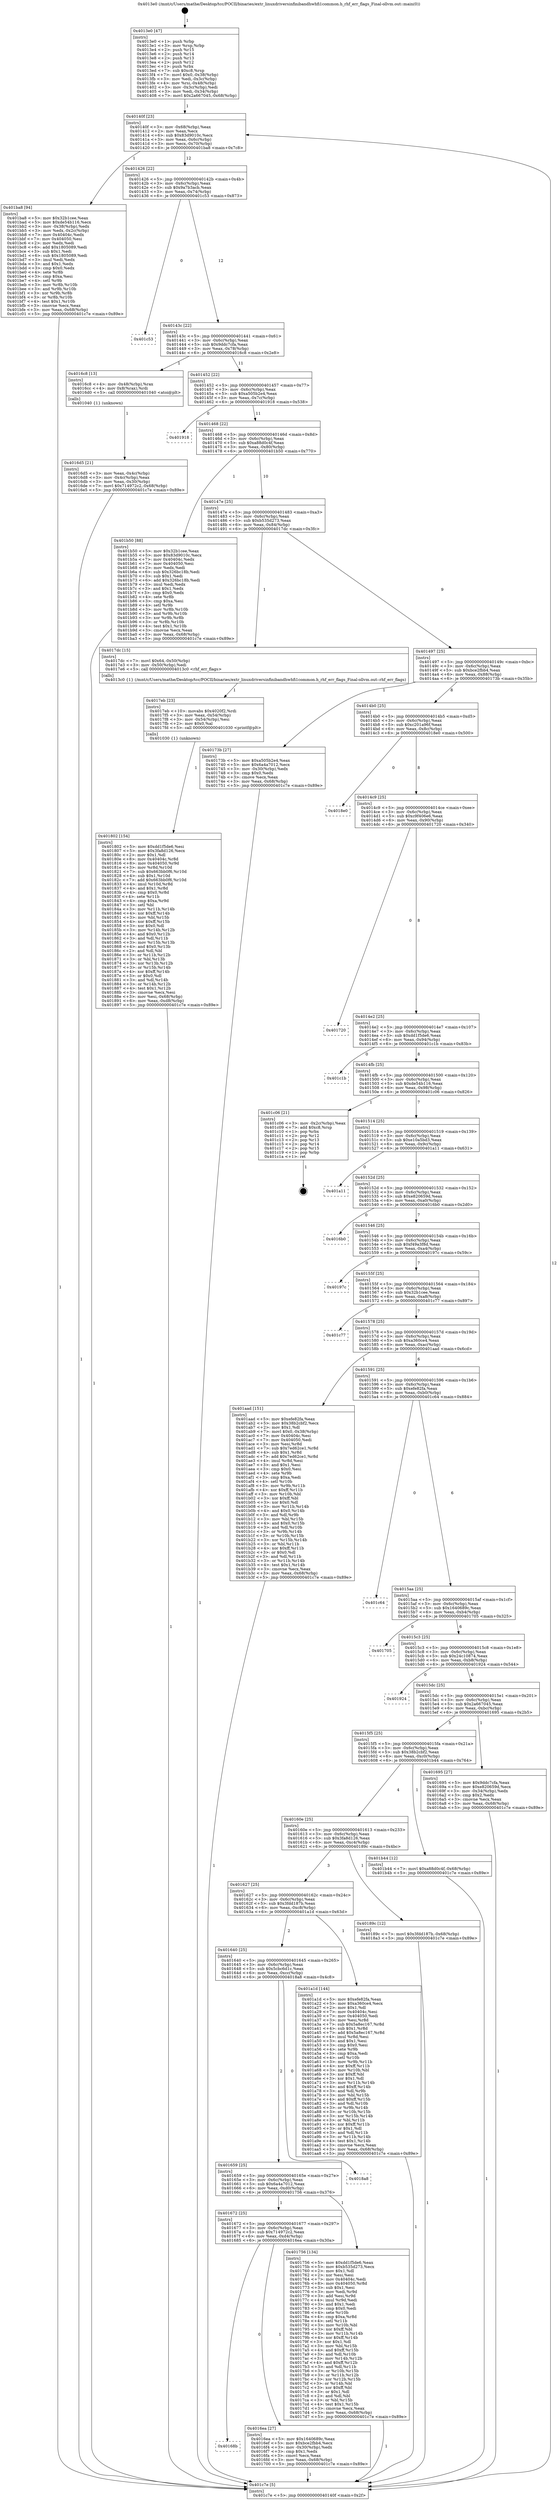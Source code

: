 digraph "0x4013e0" {
  label = "0x4013e0 (/mnt/c/Users/mathe/Desktop/tcc/POCII/binaries/extr_linuxdriversinfinibandhwhfi1common.h_rhf_err_flags_Final-ollvm.out::main(0))"
  labelloc = "t"
  node[shape=record]

  Entry [label="",width=0.3,height=0.3,shape=circle,fillcolor=black,style=filled]
  "0x40140f" [label="{
     0x40140f [23]\l
     | [instrs]\l
     &nbsp;&nbsp;0x40140f \<+3\>: mov -0x68(%rbp),%eax\l
     &nbsp;&nbsp;0x401412 \<+2\>: mov %eax,%ecx\l
     &nbsp;&nbsp;0x401414 \<+6\>: sub $0x83d9010c,%ecx\l
     &nbsp;&nbsp;0x40141a \<+3\>: mov %eax,-0x6c(%rbp)\l
     &nbsp;&nbsp;0x40141d \<+3\>: mov %ecx,-0x70(%rbp)\l
     &nbsp;&nbsp;0x401420 \<+6\>: je 0000000000401ba8 \<main+0x7c8\>\l
  }"]
  "0x401ba8" [label="{
     0x401ba8 [94]\l
     | [instrs]\l
     &nbsp;&nbsp;0x401ba8 \<+5\>: mov $0x32b1cee,%eax\l
     &nbsp;&nbsp;0x401bad \<+5\>: mov $0xde54b116,%ecx\l
     &nbsp;&nbsp;0x401bb2 \<+3\>: mov -0x38(%rbp),%edx\l
     &nbsp;&nbsp;0x401bb5 \<+3\>: mov %edx,-0x2c(%rbp)\l
     &nbsp;&nbsp;0x401bb8 \<+7\>: mov 0x40404c,%edx\l
     &nbsp;&nbsp;0x401bbf \<+7\>: mov 0x404050,%esi\l
     &nbsp;&nbsp;0x401bc6 \<+2\>: mov %edx,%edi\l
     &nbsp;&nbsp;0x401bc8 \<+6\>: add $0x1805089,%edi\l
     &nbsp;&nbsp;0x401bce \<+3\>: sub $0x1,%edi\l
     &nbsp;&nbsp;0x401bd1 \<+6\>: sub $0x1805089,%edi\l
     &nbsp;&nbsp;0x401bd7 \<+3\>: imul %edi,%edx\l
     &nbsp;&nbsp;0x401bda \<+3\>: and $0x1,%edx\l
     &nbsp;&nbsp;0x401bdd \<+3\>: cmp $0x0,%edx\l
     &nbsp;&nbsp;0x401be0 \<+4\>: sete %r8b\l
     &nbsp;&nbsp;0x401be4 \<+3\>: cmp $0xa,%esi\l
     &nbsp;&nbsp;0x401be7 \<+4\>: setl %r9b\l
     &nbsp;&nbsp;0x401beb \<+3\>: mov %r8b,%r10b\l
     &nbsp;&nbsp;0x401bee \<+3\>: and %r9b,%r10b\l
     &nbsp;&nbsp;0x401bf1 \<+3\>: xor %r9b,%r8b\l
     &nbsp;&nbsp;0x401bf4 \<+3\>: or %r8b,%r10b\l
     &nbsp;&nbsp;0x401bf7 \<+4\>: test $0x1,%r10b\l
     &nbsp;&nbsp;0x401bfb \<+3\>: cmovne %ecx,%eax\l
     &nbsp;&nbsp;0x401bfe \<+3\>: mov %eax,-0x68(%rbp)\l
     &nbsp;&nbsp;0x401c01 \<+5\>: jmp 0000000000401c7e \<main+0x89e\>\l
  }"]
  "0x401426" [label="{
     0x401426 [22]\l
     | [instrs]\l
     &nbsp;&nbsp;0x401426 \<+5\>: jmp 000000000040142b \<main+0x4b\>\l
     &nbsp;&nbsp;0x40142b \<+3\>: mov -0x6c(%rbp),%eax\l
     &nbsp;&nbsp;0x40142e \<+5\>: sub $0x9a7b3acb,%eax\l
     &nbsp;&nbsp;0x401433 \<+3\>: mov %eax,-0x74(%rbp)\l
     &nbsp;&nbsp;0x401436 \<+6\>: je 0000000000401c53 \<main+0x873\>\l
  }"]
  Exit [label="",width=0.3,height=0.3,shape=circle,fillcolor=black,style=filled,peripheries=2]
  "0x401c53" [label="{
     0x401c53\l
  }", style=dashed]
  "0x40143c" [label="{
     0x40143c [22]\l
     | [instrs]\l
     &nbsp;&nbsp;0x40143c \<+5\>: jmp 0000000000401441 \<main+0x61\>\l
     &nbsp;&nbsp;0x401441 \<+3\>: mov -0x6c(%rbp),%eax\l
     &nbsp;&nbsp;0x401444 \<+5\>: sub $0x9ddc7cfa,%eax\l
     &nbsp;&nbsp;0x401449 \<+3\>: mov %eax,-0x78(%rbp)\l
     &nbsp;&nbsp;0x40144c \<+6\>: je 00000000004016c8 \<main+0x2e8\>\l
  }"]
  "0x401802" [label="{
     0x401802 [154]\l
     | [instrs]\l
     &nbsp;&nbsp;0x401802 \<+5\>: mov $0xdd1f5de6,%esi\l
     &nbsp;&nbsp;0x401807 \<+5\>: mov $0x3fa8d126,%ecx\l
     &nbsp;&nbsp;0x40180c \<+2\>: mov $0x1,%dl\l
     &nbsp;&nbsp;0x40180e \<+8\>: mov 0x40404c,%r8d\l
     &nbsp;&nbsp;0x401816 \<+8\>: mov 0x404050,%r9d\l
     &nbsp;&nbsp;0x40181e \<+3\>: mov %r8d,%r10d\l
     &nbsp;&nbsp;0x401821 \<+7\>: sub $0x663bb0f6,%r10d\l
     &nbsp;&nbsp;0x401828 \<+4\>: sub $0x1,%r10d\l
     &nbsp;&nbsp;0x40182c \<+7\>: add $0x663bb0f6,%r10d\l
     &nbsp;&nbsp;0x401833 \<+4\>: imul %r10d,%r8d\l
     &nbsp;&nbsp;0x401837 \<+4\>: and $0x1,%r8d\l
     &nbsp;&nbsp;0x40183b \<+4\>: cmp $0x0,%r8d\l
     &nbsp;&nbsp;0x40183f \<+4\>: sete %r11b\l
     &nbsp;&nbsp;0x401843 \<+4\>: cmp $0xa,%r9d\l
     &nbsp;&nbsp;0x401847 \<+3\>: setl %bl\l
     &nbsp;&nbsp;0x40184a \<+3\>: mov %r11b,%r14b\l
     &nbsp;&nbsp;0x40184d \<+4\>: xor $0xff,%r14b\l
     &nbsp;&nbsp;0x401851 \<+3\>: mov %bl,%r15b\l
     &nbsp;&nbsp;0x401854 \<+4\>: xor $0xff,%r15b\l
     &nbsp;&nbsp;0x401858 \<+3\>: xor $0x0,%dl\l
     &nbsp;&nbsp;0x40185b \<+3\>: mov %r14b,%r12b\l
     &nbsp;&nbsp;0x40185e \<+4\>: and $0x0,%r12b\l
     &nbsp;&nbsp;0x401862 \<+3\>: and %dl,%r11b\l
     &nbsp;&nbsp;0x401865 \<+3\>: mov %r15b,%r13b\l
     &nbsp;&nbsp;0x401868 \<+4\>: and $0x0,%r13b\l
     &nbsp;&nbsp;0x40186c \<+2\>: and %dl,%bl\l
     &nbsp;&nbsp;0x40186e \<+3\>: or %r11b,%r12b\l
     &nbsp;&nbsp;0x401871 \<+3\>: or %bl,%r13b\l
     &nbsp;&nbsp;0x401874 \<+3\>: xor %r13b,%r12b\l
     &nbsp;&nbsp;0x401877 \<+3\>: or %r15b,%r14b\l
     &nbsp;&nbsp;0x40187a \<+4\>: xor $0xff,%r14b\l
     &nbsp;&nbsp;0x40187e \<+3\>: or $0x0,%dl\l
     &nbsp;&nbsp;0x401881 \<+3\>: and %dl,%r14b\l
     &nbsp;&nbsp;0x401884 \<+3\>: or %r14b,%r12b\l
     &nbsp;&nbsp;0x401887 \<+4\>: test $0x1,%r12b\l
     &nbsp;&nbsp;0x40188b \<+3\>: cmovne %ecx,%esi\l
     &nbsp;&nbsp;0x40188e \<+3\>: mov %esi,-0x68(%rbp)\l
     &nbsp;&nbsp;0x401891 \<+6\>: mov %eax,-0xd8(%rbp)\l
     &nbsp;&nbsp;0x401897 \<+5\>: jmp 0000000000401c7e \<main+0x89e\>\l
  }"]
  "0x4016c8" [label="{
     0x4016c8 [13]\l
     | [instrs]\l
     &nbsp;&nbsp;0x4016c8 \<+4\>: mov -0x48(%rbp),%rax\l
     &nbsp;&nbsp;0x4016cc \<+4\>: mov 0x8(%rax),%rdi\l
     &nbsp;&nbsp;0x4016d0 \<+5\>: call 0000000000401040 \<atoi@plt\>\l
     | [calls]\l
     &nbsp;&nbsp;0x401040 \{1\} (unknown)\l
  }"]
  "0x401452" [label="{
     0x401452 [22]\l
     | [instrs]\l
     &nbsp;&nbsp;0x401452 \<+5\>: jmp 0000000000401457 \<main+0x77\>\l
     &nbsp;&nbsp;0x401457 \<+3\>: mov -0x6c(%rbp),%eax\l
     &nbsp;&nbsp;0x40145a \<+5\>: sub $0xa505b2e4,%eax\l
     &nbsp;&nbsp;0x40145f \<+3\>: mov %eax,-0x7c(%rbp)\l
     &nbsp;&nbsp;0x401462 \<+6\>: je 0000000000401918 \<main+0x538\>\l
  }"]
  "0x4017eb" [label="{
     0x4017eb [23]\l
     | [instrs]\l
     &nbsp;&nbsp;0x4017eb \<+10\>: movabs $0x4020f2,%rdi\l
     &nbsp;&nbsp;0x4017f5 \<+3\>: mov %eax,-0x54(%rbp)\l
     &nbsp;&nbsp;0x4017f8 \<+3\>: mov -0x54(%rbp),%esi\l
     &nbsp;&nbsp;0x4017fb \<+2\>: mov $0x0,%al\l
     &nbsp;&nbsp;0x4017fd \<+5\>: call 0000000000401030 \<printf@plt\>\l
     | [calls]\l
     &nbsp;&nbsp;0x401030 \{1\} (unknown)\l
  }"]
  "0x401918" [label="{
     0x401918\l
  }", style=dashed]
  "0x401468" [label="{
     0x401468 [22]\l
     | [instrs]\l
     &nbsp;&nbsp;0x401468 \<+5\>: jmp 000000000040146d \<main+0x8d\>\l
     &nbsp;&nbsp;0x40146d \<+3\>: mov -0x6c(%rbp),%eax\l
     &nbsp;&nbsp;0x401470 \<+5\>: sub $0xa88d0c4f,%eax\l
     &nbsp;&nbsp;0x401475 \<+3\>: mov %eax,-0x80(%rbp)\l
     &nbsp;&nbsp;0x401478 \<+6\>: je 0000000000401b50 \<main+0x770\>\l
  }"]
  "0x40168b" [label="{
     0x40168b\l
  }", style=dashed]
  "0x401b50" [label="{
     0x401b50 [88]\l
     | [instrs]\l
     &nbsp;&nbsp;0x401b50 \<+5\>: mov $0x32b1cee,%eax\l
     &nbsp;&nbsp;0x401b55 \<+5\>: mov $0x83d9010c,%ecx\l
     &nbsp;&nbsp;0x401b5a \<+7\>: mov 0x40404c,%edx\l
     &nbsp;&nbsp;0x401b61 \<+7\>: mov 0x404050,%esi\l
     &nbsp;&nbsp;0x401b68 \<+2\>: mov %edx,%edi\l
     &nbsp;&nbsp;0x401b6a \<+6\>: sub $0x326bc18b,%edi\l
     &nbsp;&nbsp;0x401b70 \<+3\>: sub $0x1,%edi\l
     &nbsp;&nbsp;0x401b73 \<+6\>: add $0x326bc18b,%edi\l
     &nbsp;&nbsp;0x401b79 \<+3\>: imul %edi,%edx\l
     &nbsp;&nbsp;0x401b7c \<+3\>: and $0x1,%edx\l
     &nbsp;&nbsp;0x401b7f \<+3\>: cmp $0x0,%edx\l
     &nbsp;&nbsp;0x401b82 \<+4\>: sete %r8b\l
     &nbsp;&nbsp;0x401b86 \<+3\>: cmp $0xa,%esi\l
     &nbsp;&nbsp;0x401b89 \<+4\>: setl %r9b\l
     &nbsp;&nbsp;0x401b8d \<+3\>: mov %r8b,%r10b\l
     &nbsp;&nbsp;0x401b90 \<+3\>: and %r9b,%r10b\l
     &nbsp;&nbsp;0x401b93 \<+3\>: xor %r9b,%r8b\l
     &nbsp;&nbsp;0x401b96 \<+3\>: or %r8b,%r10b\l
     &nbsp;&nbsp;0x401b99 \<+4\>: test $0x1,%r10b\l
     &nbsp;&nbsp;0x401b9d \<+3\>: cmovne %ecx,%eax\l
     &nbsp;&nbsp;0x401ba0 \<+3\>: mov %eax,-0x68(%rbp)\l
     &nbsp;&nbsp;0x401ba3 \<+5\>: jmp 0000000000401c7e \<main+0x89e\>\l
  }"]
  "0x40147e" [label="{
     0x40147e [25]\l
     | [instrs]\l
     &nbsp;&nbsp;0x40147e \<+5\>: jmp 0000000000401483 \<main+0xa3\>\l
     &nbsp;&nbsp;0x401483 \<+3\>: mov -0x6c(%rbp),%eax\l
     &nbsp;&nbsp;0x401486 \<+5\>: sub $0xb535d273,%eax\l
     &nbsp;&nbsp;0x40148b \<+6\>: mov %eax,-0x84(%rbp)\l
     &nbsp;&nbsp;0x401491 \<+6\>: je 00000000004017dc \<main+0x3fc\>\l
  }"]
  "0x4016ea" [label="{
     0x4016ea [27]\l
     | [instrs]\l
     &nbsp;&nbsp;0x4016ea \<+5\>: mov $0x1640689c,%eax\l
     &nbsp;&nbsp;0x4016ef \<+5\>: mov $0xbce2fbb4,%ecx\l
     &nbsp;&nbsp;0x4016f4 \<+3\>: mov -0x30(%rbp),%edx\l
     &nbsp;&nbsp;0x4016f7 \<+3\>: cmp $0x1,%edx\l
     &nbsp;&nbsp;0x4016fa \<+3\>: cmovl %ecx,%eax\l
     &nbsp;&nbsp;0x4016fd \<+3\>: mov %eax,-0x68(%rbp)\l
     &nbsp;&nbsp;0x401700 \<+5\>: jmp 0000000000401c7e \<main+0x89e\>\l
  }"]
  "0x4017dc" [label="{
     0x4017dc [15]\l
     | [instrs]\l
     &nbsp;&nbsp;0x4017dc \<+7\>: movl $0x64,-0x50(%rbp)\l
     &nbsp;&nbsp;0x4017e3 \<+3\>: mov -0x50(%rbp),%edi\l
     &nbsp;&nbsp;0x4017e6 \<+5\>: call 00000000004013c0 \<rhf_err_flags\>\l
     | [calls]\l
     &nbsp;&nbsp;0x4013c0 \{1\} (/mnt/c/Users/mathe/Desktop/tcc/POCII/binaries/extr_linuxdriversinfinibandhwhfi1common.h_rhf_err_flags_Final-ollvm.out::rhf_err_flags)\l
  }"]
  "0x401497" [label="{
     0x401497 [25]\l
     | [instrs]\l
     &nbsp;&nbsp;0x401497 \<+5\>: jmp 000000000040149c \<main+0xbc\>\l
     &nbsp;&nbsp;0x40149c \<+3\>: mov -0x6c(%rbp),%eax\l
     &nbsp;&nbsp;0x40149f \<+5\>: sub $0xbce2fbb4,%eax\l
     &nbsp;&nbsp;0x4014a4 \<+6\>: mov %eax,-0x88(%rbp)\l
     &nbsp;&nbsp;0x4014aa \<+6\>: je 000000000040173b \<main+0x35b\>\l
  }"]
  "0x401672" [label="{
     0x401672 [25]\l
     | [instrs]\l
     &nbsp;&nbsp;0x401672 \<+5\>: jmp 0000000000401677 \<main+0x297\>\l
     &nbsp;&nbsp;0x401677 \<+3\>: mov -0x6c(%rbp),%eax\l
     &nbsp;&nbsp;0x40167a \<+5\>: sub $0x714972c2,%eax\l
     &nbsp;&nbsp;0x40167f \<+6\>: mov %eax,-0xd4(%rbp)\l
     &nbsp;&nbsp;0x401685 \<+6\>: je 00000000004016ea \<main+0x30a\>\l
  }"]
  "0x40173b" [label="{
     0x40173b [27]\l
     | [instrs]\l
     &nbsp;&nbsp;0x40173b \<+5\>: mov $0xa505b2e4,%eax\l
     &nbsp;&nbsp;0x401740 \<+5\>: mov $0x6a4a7012,%ecx\l
     &nbsp;&nbsp;0x401745 \<+3\>: mov -0x30(%rbp),%edx\l
     &nbsp;&nbsp;0x401748 \<+3\>: cmp $0x0,%edx\l
     &nbsp;&nbsp;0x40174b \<+3\>: cmove %ecx,%eax\l
     &nbsp;&nbsp;0x40174e \<+3\>: mov %eax,-0x68(%rbp)\l
     &nbsp;&nbsp;0x401751 \<+5\>: jmp 0000000000401c7e \<main+0x89e\>\l
  }"]
  "0x4014b0" [label="{
     0x4014b0 [25]\l
     | [instrs]\l
     &nbsp;&nbsp;0x4014b0 \<+5\>: jmp 00000000004014b5 \<main+0xd5\>\l
     &nbsp;&nbsp;0x4014b5 \<+3\>: mov -0x6c(%rbp),%eax\l
     &nbsp;&nbsp;0x4014b8 \<+5\>: sub $0xc201a96f,%eax\l
     &nbsp;&nbsp;0x4014bd \<+6\>: mov %eax,-0x8c(%rbp)\l
     &nbsp;&nbsp;0x4014c3 \<+6\>: je 00000000004018e0 \<main+0x500\>\l
  }"]
  "0x401756" [label="{
     0x401756 [134]\l
     | [instrs]\l
     &nbsp;&nbsp;0x401756 \<+5\>: mov $0xdd1f5de6,%eax\l
     &nbsp;&nbsp;0x40175b \<+5\>: mov $0xb535d273,%ecx\l
     &nbsp;&nbsp;0x401760 \<+2\>: mov $0x1,%dl\l
     &nbsp;&nbsp;0x401762 \<+2\>: xor %esi,%esi\l
     &nbsp;&nbsp;0x401764 \<+7\>: mov 0x40404c,%edi\l
     &nbsp;&nbsp;0x40176b \<+8\>: mov 0x404050,%r8d\l
     &nbsp;&nbsp;0x401773 \<+3\>: sub $0x1,%esi\l
     &nbsp;&nbsp;0x401776 \<+3\>: mov %edi,%r9d\l
     &nbsp;&nbsp;0x401779 \<+3\>: add %esi,%r9d\l
     &nbsp;&nbsp;0x40177c \<+4\>: imul %r9d,%edi\l
     &nbsp;&nbsp;0x401780 \<+3\>: and $0x1,%edi\l
     &nbsp;&nbsp;0x401783 \<+3\>: cmp $0x0,%edi\l
     &nbsp;&nbsp;0x401786 \<+4\>: sete %r10b\l
     &nbsp;&nbsp;0x40178a \<+4\>: cmp $0xa,%r8d\l
     &nbsp;&nbsp;0x40178e \<+4\>: setl %r11b\l
     &nbsp;&nbsp;0x401792 \<+3\>: mov %r10b,%bl\l
     &nbsp;&nbsp;0x401795 \<+3\>: xor $0xff,%bl\l
     &nbsp;&nbsp;0x401798 \<+3\>: mov %r11b,%r14b\l
     &nbsp;&nbsp;0x40179b \<+4\>: xor $0xff,%r14b\l
     &nbsp;&nbsp;0x40179f \<+3\>: xor $0x1,%dl\l
     &nbsp;&nbsp;0x4017a2 \<+3\>: mov %bl,%r15b\l
     &nbsp;&nbsp;0x4017a5 \<+4\>: and $0xff,%r15b\l
     &nbsp;&nbsp;0x4017a9 \<+3\>: and %dl,%r10b\l
     &nbsp;&nbsp;0x4017ac \<+3\>: mov %r14b,%r12b\l
     &nbsp;&nbsp;0x4017af \<+4\>: and $0xff,%r12b\l
     &nbsp;&nbsp;0x4017b3 \<+3\>: and %dl,%r11b\l
     &nbsp;&nbsp;0x4017b6 \<+3\>: or %r10b,%r15b\l
     &nbsp;&nbsp;0x4017b9 \<+3\>: or %r11b,%r12b\l
     &nbsp;&nbsp;0x4017bc \<+3\>: xor %r12b,%r15b\l
     &nbsp;&nbsp;0x4017bf \<+3\>: or %r14b,%bl\l
     &nbsp;&nbsp;0x4017c2 \<+3\>: xor $0xff,%bl\l
     &nbsp;&nbsp;0x4017c5 \<+3\>: or $0x1,%dl\l
     &nbsp;&nbsp;0x4017c8 \<+2\>: and %dl,%bl\l
     &nbsp;&nbsp;0x4017ca \<+3\>: or %bl,%r15b\l
     &nbsp;&nbsp;0x4017cd \<+4\>: test $0x1,%r15b\l
     &nbsp;&nbsp;0x4017d1 \<+3\>: cmovne %ecx,%eax\l
     &nbsp;&nbsp;0x4017d4 \<+3\>: mov %eax,-0x68(%rbp)\l
     &nbsp;&nbsp;0x4017d7 \<+5\>: jmp 0000000000401c7e \<main+0x89e\>\l
  }"]
  "0x4018e0" [label="{
     0x4018e0\l
  }", style=dashed]
  "0x4014c9" [label="{
     0x4014c9 [25]\l
     | [instrs]\l
     &nbsp;&nbsp;0x4014c9 \<+5\>: jmp 00000000004014ce \<main+0xee\>\l
     &nbsp;&nbsp;0x4014ce \<+3\>: mov -0x6c(%rbp),%eax\l
     &nbsp;&nbsp;0x4014d1 \<+5\>: sub $0xc9f406e6,%eax\l
     &nbsp;&nbsp;0x4014d6 \<+6\>: mov %eax,-0x90(%rbp)\l
     &nbsp;&nbsp;0x4014dc \<+6\>: je 0000000000401720 \<main+0x340\>\l
  }"]
  "0x401659" [label="{
     0x401659 [25]\l
     | [instrs]\l
     &nbsp;&nbsp;0x401659 \<+5\>: jmp 000000000040165e \<main+0x27e\>\l
     &nbsp;&nbsp;0x40165e \<+3\>: mov -0x6c(%rbp),%eax\l
     &nbsp;&nbsp;0x401661 \<+5\>: sub $0x6a4a7012,%eax\l
     &nbsp;&nbsp;0x401666 \<+6\>: mov %eax,-0xd0(%rbp)\l
     &nbsp;&nbsp;0x40166c \<+6\>: je 0000000000401756 \<main+0x376\>\l
  }"]
  "0x401720" [label="{
     0x401720\l
  }", style=dashed]
  "0x4014e2" [label="{
     0x4014e2 [25]\l
     | [instrs]\l
     &nbsp;&nbsp;0x4014e2 \<+5\>: jmp 00000000004014e7 \<main+0x107\>\l
     &nbsp;&nbsp;0x4014e7 \<+3\>: mov -0x6c(%rbp),%eax\l
     &nbsp;&nbsp;0x4014ea \<+5\>: sub $0xdd1f5de6,%eax\l
     &nbsp;&nbsp;0x4014ef \<+6\>: mov %eax,-0x94(%rbp)\l
     &nbsp;&nbsp;0x4014f5 \<+6\>: je 0000000000401c1b \<main+0x83b\>\l
  }"]
  "0x4018a8" [label="{
     0x4018a8\l
  }", style=dashed]
  "0x401c1b" [label="{
     0x401c1b\l
  }", style=dashed]
  "0x4014fb" [label="{
     0x4014fb [25]\l
     | [instrs]\l
     &nbsp;&nbsp;0x4014fb \<+5\>: jmp 0000000000401500 \<main+0x120\>\l
     &nbsp;&nbsp;0x401500 \<+3\>: mov -0x6c(%rbp),%eax\l
     &nbsp;&nbsp;0x401503 \<+5\>: sub $0xde54b116,%eax\l
     &nbsp;&nbsp;0x401508 \<+6\>: mov %eax,-0x98(%rbp)\l
     &nbsp;&nbsp;0x40150e \<+6\>: je 0000000000401c06 \<main+0x826\>\l
  }"]
  "0x401640" [label="{
     0x401640 [25]\l
     | [instrs]\l
     &nbsp;&nbsp;0x401640 \<+5\>: jmp 0000000000401645 \<main+0x265\>\l
     &nbsp;&nbsp;0x401645 \<+3\>: mov -0x6c(%rbp),%eax\l
     &nbsp;&nbsp;0x401648 \<+5\>: sub $0x5cbc6d1c,%eax\l
     &nbsp;&nbsp;0x40164d \<+6\>: mov %eax,-0xcc(%rbp)\l
     &nbsp;&nbsp;0x401653 \<+6\>: je 00000000004018a8 \<main+0x4c8\>\l
  }"]
  "0x401c06" [label="{
     0x401c06 [21]\l
     | [instrs]\l
     &nbsp;&nbsp;0x401c06 \<+3\>: mov -0x2c(%rbp),%eax\l
     &nbsp;&nbsp;0x401c09 \<+7\>: add $0xc8,%rsp\l
     &nbsp;&nbsp;0x401c10 \<+1\>: pop %rbx\l
     &nbsp;&nbsp;0x401c11 \<+2\>: pop %r12\l
     &nbsp;&nbsp;0x401c13 \<+2\>: pop %r13\l
     &nbsp;&nbsp;0x401c15 \<+2\>: pop %r14\l
     &nbsp;&nbsp;0x401c17 \<+2\>: pop %r15\l
     &nbsp;&nbsp;0x401c19 \<+1\>: pop %rbp\l
     &nbsp;&nbsp;0x401c1a \<+1\>: ret\l
  }"]
  "0x401514" [label="{
     0x401514 [25]\l
     | [instrs]\l
     &nbsp;&nbsp;0x401514 \<+5\>: jmp 0000000000401519 \<main+0x139\>\l
     &nbsp;&nbsp;0x401519 \<+3\>: mov -0x6c(%rbp),%eax\l
     &nbsp;&nbsp;0x40151c \<+5\>: sub $0xe10a5bd3,%eax\l
     &nbsp;&nbsp;0x401521 \<+6\>: mov %eax,-0x9c(%rbp)\l
     &nbsp;&nbsp;0x401527 \<+6\>: je 0000000000401a11 \<main+0x631\>\l
  }"]
  "0x401a1d" [label="{
     0x401a1d [144]\l
     | [instrs]\l
     &nbsp;&nbsp;0x401a1d \<+5\>: mov $0xefe82fa,%eax\l
     &nbsp;&nbsp;0x401a22 \<+5\>: mov $0xa360ce4,%ecx\l
     &nbsp;&nbsp;0x401a27 \<+2\>: mov $0x1,%dl\l
     &nbsp;&nbsp;0x401a29 \<+7\>: mov 0x40404c,%esi\l
     &nbsp;&nbsp;0x401a30 \<+7\>: mov 0x404050,%edi\l
     &nbsp;&nbsp;0x401a37 \<+3\>: mov %esi,%r8d\l
     &nbsp;&nbsp;0x401a3a \<+7\>: sub $0x5a8ec167,%r8d\l
     &nbsp;&nbsp;0x401a41 \<+4\>: sub $0x1,%r8d\l
     &nbsp;&nbsp;0x401a45 \<+7\>: add $0x5a8ec167,%r8d\l
     &nbsp;&nbsp;0x401a4c \<+4\>: imul %r8d,%esi\l
     &nbsp;&nbsp;0x401a50 \<+3\>: and $0x1,%esi\l
     &nbsp;&nbsp;0x401a53 \<+3\>: cmp $0x0,%esi\l
     &nbsp;&nbsp;0x401a56 \<+4\>: sete %r9b\l
     &nbsp;&nbsp;0x401a5a \<+3\>: cmp $0xa,%edi\l
     &nbsp;&nbsp;0x401a5d \<+4\>: setl %r10b\l
     &nbsp;&nbsp;0x401a61 \<+3\>: mov %r9b,%r11b\l
     &nbsp;&nbsp;0x401a64 \<+4\>: xor $0xff,%r11b\l
     &nbsp;&nbsp;0x401a68 \<+3\>: mov %r10b,%bl\l
     &nbsp;&nbsp;0x401a6b \<+3\>: xor $0xff,%bl\l
     &nbsp;&nbsp;0x401a6e \<+3\>: xor $0x1,%dl\l
     &nbsp;&nbsp;0x401a71 \<+3\>: mov %r11b,%r14b\l
     &nbsp;&nbsp;0x401a74 \<+4\>: and $0xff,%r14b\l
     &nbsp;&nbsp;0x401a78 \<+3\>: and %dl,%r9b\l
     &nbsp;&nbsp;0x401a7b \<+3\>: mov %bl,%r15b\l
     &nbsp;&nbsp;0x401a7e \<+4\>: and $0xff,%r15b\l
     &nbsp;&nbsp;0x401a82 \<+3\>: and %dl,%r10b\l
     &nbsp;&nbsp;0x401a85 \<+3\>: or %r9b,%r14b\l
     &nbsp;&nbsp;0x401a88 \<+3\>: or %r10b,%r15b\l
     &nbsp;&nbsp;0x401a8b \<+3\>: xor %r15b,%r14b\l
     &nbsp;&nbsp;0x401a8e \<+3\>: or %bl,%r11b\l
     &nbsp;&nbsp;0x401a91 \<+4\>: xor $0xff,%r11b\l
     &nbsp;&nbsp;0x401a95 \<+3\>: or $0x1,%dl\l
     &nbsp;&nbsp;0x401a98 \<+3\>: and %dl,%r11b\l
     &nbsp;&nbsp;0x401a9b \<+3\>: or %r11b,%r14b\l
     &nbsp;&nbsp;0x401a9e \<+4\>: test $0x1,%r14b\l
     &nbsp;&nbsp;0x401aa2 \<+3\>: cmovne %ecx,%eax\l
     &nbsp;&nbsp;0x401aa5 \<+3\>: mov %eax,-0x68(%rbp)\l
     &nbsp;&nbsp;0x401aa8 \<+5\>: jmp 0000000000401c7e \<main+0x89e\>\l
  }"]
  "0x401a11" [label="{
     0x401a11\l
  }", style=dashed]
  "0x40152d" [label="{
     0x40152d [25]\l
     | [instrs]\l
     &nbsp;&nbsp;0x40152d \<+5\>: jmp 0000000000401532 \<main+0x152\>\l
     &nbsp;&nbsp;0x401532 \<+3\>: mov -0x6c(%rbp),%eax\l
     &nbsp;&nbsp;0x401535 \<+5\>: sub $0xe820659d,%eax\l
     &nbsp;&nbsp;0x40153a \<+6\>: mov %eax,-0xa0(%rbp)\l
     &nbsp;&nbsp;0x401540 \<+6\>: je 00000000004016b0 \<main+0x2d0\>\l
  }"]
  "0x401627" [label="{
     0x401627 [25]\l
     | [instrs]\l
     &nbsp;&nbsp;0x401627 \<+5\>: jmp 000000000040162c \<main+0x24c\>\l
     &nbsp;&nbsp;0x40162c \<+3\>: mov -0x6c(%rbp),%eax\l
     &nbsp;&nbsp;0x40162f \<+5\>: sub $0x3fdd187b,%eax\l
     &nbsp;&nbsp;0x401634 \<+6\>: mov %eax,-0xc8(%rbp)\l
     &nbsp;&nbsp;0x40163a \<+6\>: je 0000000000401a1d \<main+0x63d\>\l
  }"]
  "0x4016b0" [label="{
     0x4016b0\l
  }", style=dashed]
  "0x401546" [label="{
     0x401546 [25]\l
     | [instrs]\l
     &nbsp;&nbsp;0x401546 \<+5\>: jmp 000000000040154b \<main+0x16b\>\l
     &nbsp;&nbsp;0x40154b \<+3\>: mov -0x6c(%rbp),%eax\l
     &nbsp;&nbsp;0x40154e \<+5\>: sub $0xf49a3f8d,%eax\l
     &nbsp;&nbsp;0x401553 \<+6\>: mov %eax,-0xa4(%rbp)\l
     &nbsp;&nbsp;0x401559 \<+6\>: je 000000000040197c \<main+0x59c\>\l
  }"]
  "0x40189c" [label="{
     0x40189c [12]\l
     | [instrs]\l
     &nbsp;&nbsp;0x40189c \<+7\>: movl $0x3fdd187b,-0x68(%rbp)\l
     &nbsp;&nbsp;0x4018a3 \<+5\>: jmp 0000000000401c7e \<main+0x89e\>\l
  }"]
  "0x40197c" [label="{
     0x40197c\l
  }", style=dashed]
  "0x40155f" [label="{
     0x40155f [25]\l
     | [instrs]\l
     &nbsp;&nbsp;0x40155f \<+5\>: jmp 0000000000401564 \<main+0x184\>\l
     &nbsp;&nbsp;0x401564 \<+3\>: mov -0x6c(%rbp),%eax\l
     &nbsp;&nbsp;0x401567 \<+5\>: sub $0x32b1cee,%eax\l
     &nbsp;&nbsp;0x40156c \<+6\>: mov %eax,-0xa8(%rbp)\l
     &nbsp;&nbsp;0x401572 \<+6\>: je 0000000000401c77 \<main+0x897\>\l
  }"]
  "0x40160e" [label="{
     0x40160e [25]\l
     | [instrs]\l
     &nbsp;&nbsp;0x40160e \<+5\>: jmp 0000000000401613 \<main+0x233\>\l
     &nbsp;&nbsp;0x401613 \<+3\>: mov -0x6c(%rbp),%eax\l
     &nbsp;&nbsp;0x401616 \<+5\>: sub $0x3fa8d126,%eax\l
     &nbsp;&nbsp;0x40161b \<+6\>: mov %eax,-0xc4(%rbp)\l
     &nbsp;&nbsp;0x401621 \<+6\>: je 000000000040189c \<main+0x4bc\>\l
  }"]
  "0x401c77" [label="{
     0x401c77\l
  }", style=dashed]
  "0x401578" [label="{
     0x401578 [25]\l
     | [instrs]\l
     &nbsp;&nbsp;0x401578 \<+5\>: jmp 000000000040157d \<main+0x19d\>\l
     &nbsp;&nbsp;0x40157d \<+3\>: mov -0x6c(%rbp),%eax\l
     &nbsp;&nbsp;0x401580 \<+5\>: sub $0xa360ce4,%eax\l
     &nbsp;&nbsp;0x401585 \<+6\>: mov %eax,-0xac(%rbp)\l
     &nbsp;&nbsp;0x40158b \<+6\>: je 0000000000401aad \<main+0x6cd\>\l
  }"]
  "0x401b44" [label="{
     0x401b44 [12]\l
     | [instrs]\l
     &nbsp;&nbsp;0x401b44 \<+7\>: movl $0xa88d0c4f,-0x68(%rbp)\l
     &nbsp;&nbsp;0x401b4b \<+5\>: jmp 0000000000401c7e \<main+0x89e\>\l
  }"]
  "0x401aad" [label="{
     0x401aad [151]\l
     | [instrs]\l
     &nbsp;&nbsp;0x401aad \<+5\>: mov $0xefe82fa,%eax\l
     &nbsp;&nbsp;0x401ab2 \<+5\>: mov $0x38b2cbf2,%ecx\l
     &nbsp;&nbsp;0x401ab7 \<+2\>: mov $0x1,%dl\l
     &nbsp;&nbsp;0x401ab9 \<+7\>: movl $0x0,-0x38(%rbp)\l
     &nbsp;&nbsp;0x401ac0 \<+7\>: mov 0x40404c,%esi\l
     &nbsp;&nbsp;0x401ac7 \<+7\>: mov 0x404050,%edi\l
     &nbsp;&nbsp;0x401ace \<+3\>: mov %esi,%r8d\l
     &nbsp;&nbsp;0x401ad1 \<+7\>: sub $0x7ed62ce1,%r8d\l
     &nbsp;&nbsp;0x401ad8 \<+4\>: sub $0x1,%r8d\l
     &nbsp;&nbsp;0x401adc \<+7\>: add $0x7ed62ce1,%r8d\l
     &nbsp;&nbsp;0x401ae3 \<+4\>: imul %r8d,%esi\l
     &nbsp;&nbsp;0x401ae7 \<+3\>: and $0x1,%esi\l
     &nbsp;&nbsp;0x401aea \<+3\>: cmp $0x0,%esi\l
     &nbsp;&nbsp;0x401aed \<+4\>: sete %r9b\l
     &nbsp;&nbsp;0x401af1 \<+3\>: cmp $0xa,%edi\l
     &nbsp;&nbsp;0x401af4 \<+4\>: setl %r10b\l
     &nbsp;&nbsp;0x401af8 \<+3\>: mov %r9b,%r11b\l
     &nbsp;&nbsp;0x401afb \<+4\>: xor $0xff,%r11b\l
     &nbsp;&nbsp;0x401aff \<+3\>: mov %r10b,%bl\l
     &nbsp;&nbsp;0x401b02 \<+3\>: xor $0xff,%bl\l
     &nbsp;&nbsp;0x401b05 \<+3\>: xor $0x0,%dl\l
     &nbsp;&nbsp;0x401b08 \<+3\>: mov %r11b,%r14b\l
     &nbsp;&nbsp;0x401b0b \<+4\>: and $0x0,%r14b\l
     &nbsp;&nbsp;0x401b0f \<+3\>: and %dl,%r9b\l
     &nbsp;&nbsp;0x401b12 \<+3\>: mov %bl,%r15b\l
     &nbsp;&nbsp;0x401b15 \<+4\>: and $0x0,%r15b\l
     &nbsp;&nbsp;0x401b19 \<+3\>: and %dl,%r10b\l
     &nbsp;&nbsp;0x401b1c \<+3\>: or %r9b,%r14b\l
     &nbsp;&nbsp;0x401b1f \<+3\>: or %r10b,%r15b\l
     &nbsp;&nbsp;0x401b22 \<+3\>: xor %r15b,%r14b\l
     &nbsp;&nbsp;0x401b25 \<+3\>: or %bl,%r11b\l
     &nbsp;&nbsp;0x401b28 \<+4\>: xor $0xff,%r11b\l
     &nbsp;&nbsp;0x401b2c \<+3\>: or $0x0,%dl\l
     &nbsp;&nbsp;0x401b2f \<+3\>: and %dl,%r11b\l
     &nbsp;&nbsp;0x401b32 \<+3\>: or %r11b,%r14b\l
     &nbsp;&nbsp;0x401b35 \<+4\>: test $0x1,%r14b\l
     &nbsp;&nbsp;0x401b39 \<+3\>: cmovne %ecx,%eax\l
     &nbsp;&nbsp;0x401b3c \<+3\>: mov %eax,-0x68(%rbp)\l
     &nbsp;&nbsp;0x401b3f \<+5\>: jmp 0000000000401c7e \<main+0x89e\>\l
  }"]
  "0x401591" [label="{
     0x401591 [25]\l
     | [instrs]\l
     &nbsp;&nbsp;0x401591 \<+5\>: jmp 0000000000401596 \<main+0x1b6\>\l
     &nbsp;&nbsp;0x401596 \<+3\>: mov -0x6c(%rbp),%eax\l
     &nbsp;&nbsp;0x401599 \<+5\>: sub $0xefe82fa,%eax\l
     &nbsp;&nbsp;0x40159e \<+6\>: mov %eax,-0xb0(%rbp)\l
     &nbsp;&nbsp;0x4015a4 \<+6\>: je 0000000000401c64 \<main+0x884\>\l
  }"]
  "0x4016d5" [label="{
     0x4016d5 [21]\l
     | [instrs]\l
     &nbsp;&nbsp;0x4016d5 \<+3\>: mov %eax,-0x4c(%rbp)\l
     &nbsp;&nbsp;0x4016d8 \<+3\>: mov -0x4c(%rbp),%eax\l
     &nbsp;&nbsp;0x4016db \<+3\>: mov %eax,-0x30(%rbp)\l
     &nbsp;&nbsp;0x4016de \<+7\>: movl $0x714972c2,-0x68(%rbp)\l
     &nbsp;&nbsp;0x4016e5 \<+5\>: jmp 0000000000401c7e \<main+0x89e\>\l
  }"]
  "0x401c64" [label="{
     0x401c64\l
  }", style=dashed]
  "0x4015aa" [label="{
     0x4015aa [25]\l
     | [instrs]\l
     &nbsp;&nbsp;0x4015aa \<+5\>: jmp 00000000004015af \<main+0x1cf\>\l
     &nbsp;&nbsp;0x4015af \<+3\>: mov -0x6c(%rbp),%eax\l
     &nbsp;&nbsp;0x4015b2 \<+5\>: sub $0x1640689c,%eax\l
     &nbsp;&nbsp;0x4015b7 \<+6\>: mov %eax,-0xb4(%rbp)\l
     &nbsp;&nbsp;0x4015bd \<+6\>: je 0000000000401705 \<main+0x325\>\l
  }"]
  "0x4013e0" [label="{
     0x4013e0 [47]\l
     | [instrs]\l
     &nbsp;&nbsp;0x4013e0 \<+1\>: push %rbp\l
     &nbsp;&nbsp;0x4013e1 \<+3\>: mov %rsp,%rbp\l
     &nbsp;&nbsp;0x4013e4 \<+2\>: push %r15\l
     &nbsp;&nbsp;0x4013e6 \<+2\>: push %r14\l
     &nbsp;&nbsp;0x4013e8 \<+2\>: push %r13\l
     &nbsp;&nbsp;0x4013ea \<+2\>: push %r12\l
     &nbsp;&nbsp;0x4013ec \<+1\>: push %rbx\l
     &nbsp;&nbsp;0x4013ed \<+7\>: sub $0xc8,%rsp\l
     &nbsp;&nbsp;0x4013f4 \<+7\>: movl $0x0,-0x38(%rbp)\l
     &nbsp;&nbsp;0x4013fb \<+3\>: mov %edi,-0x3c(%rbp)\l
     &nbsp;&nbsp;0x4013fe \<+4\>: mov %rsi,-0x48(%rbp)\l
     &nbsp;&nbsp;0x401402 \<+3\>: mov -0x3c(%rbp),%edi\l
     &nbsp;&nbsp;0x401405 \<+3\>: mov %edi,-0x34(%rbp)\l
     &nbsp;&nbsp;0x401408 \<+7\>: movl $0x2a667045,-0x68(%rbp)\l
  }"]
  "0x401705" [label="{
     0x401705\l
  }", style=dashed]
  "0x4015c3" [label="{
     0x4015c3 [25]\l
     | [instrs]\l
     &nbsp;&nbsp;0x4015c3 \<+5\>: jmp 00000000004015c8 \<main+0x1e8\>\l
     &nbsp;&nbsp;0x4015c8 \<+3\>: mov -0x6c(%rbp),%eax\l
     &nbsp;&nbsp;0x4015cb \<+5\>: sub $0x24c10874,%eax\l
     &nbsp;&nbsp;0x4015d0 \<+6\>: mov %eax,-0xb8(%rbp)\l
     &nbsp;&nbsp;0x4015d6 \<+6\>: je 0000000000401924 \<main+0x544\>\l
  }"]
  "0x401c7e" [label="{
     0x401c7e [5]\l
     | [instrs]\l
     &nbsp;&nbsp;0x401c7e \<+5\>: jmp 000000000040140f \<main+0x2f\>\l
  }"]
  "0x401924" [label="{
     0x401924\l
  }", style=dashed]
  "0x4015dc" [label="{
     0x4015dc [25]\l
     | [instrs]\l
     &nbsp;&nbsp;0x4015dc \<+5\>: jmp 00000000004015e1 \<main+0x201\>\l
     &nbsp;&nbsp;0x4015e1 \<+3\>: mov -0x6c(%rbp),%eax\l
     &nbsp;&nbsp;0x4015e4 \<+5\>: sub $0x2a667045,%eax\l
     &nbsp;&nbsp;0x4015e9 \<+6\>: mov %eax,-0xbc(%rbp)\l
     &nbsp;&nbsp;0x4015ef \<+6\>: je 0000000000401695 \<main+0x2b5\>\l
  }"]
  "0x4015f5" [label="{
     0x4015f5 [25]\l
     | [instrs]\l
     &nbsp;&nbsp;0x4015f5 \<+5\>: jmp 00000000004015fa \<main+0x21a\>\l
     &nbsp;&nbsp;0x4015fa \<+3\>: mov -0x6c(%rbp),%eax\l
     &nbsp;&nbsp;0x4015fd \<+5\>: sub $0x38b2cbf2,%eax\l
     &nbsp;&nbsp;0x401602 \<+6\>: mov %eax,-0xc0(%rbp)\l
     &nbsp;&nbsp;0x401608 \<+6\>: je 0000000000401b44 \<main+0x764\>\l
  }"]
  "0x401695" [label="{
     0x401695 [27]\l
     | [instrs]\l
     &nbsp;&nbsp;0x401695 \<+5\>: mov $0x9ddc7cfa,%eax\l
     &nbsp;&nbsp;0x40169a \<+5\>: mov $0xe820659d,%ecx\l
     &nbsp;&nbsp;0x40169f \<+3\>: mov -0x34(%rbp),%edx\l
     &nbsp;&nbsp;0x4016a2 \<+3\>: cmp $0x2,%edx\l
     &nbsp;&nbsp;0x4016a5 \<+3\>: cmovne %ecx,%eax\l
     &nbsp;&nbsp;0x4016a8 \<+3\>: mov %eax,-0x68(%rbp)\l
     &nbsp;&nbsp;0x4016ab \<+5\>: jmp 0000000000401c7e \<main+0x89e\>\l
  }"]
  Entry -> "0x4013e0" [label=" 1"]
  "0x40140f" -> "0x401ba8" [label=" 1"]
  "0x40140f" -> "0x401426" [label=" 12"]
  "0x401c06" -> Exit [label=" 1"]
  "0x401426" -> "0x401c53" [label=" 0"]
  "0x401426" -> "0x40143c" [label=" 12"]
  "0x401ba8" -> "0x401c7e" [label=" 1"]
  "0x40143c" -> "0x4016c8" [label=" 1"]
  "0x40143c" -> "0x401452" [label=" 11"]
  "0x401b50" -> "0x401c7e" [label=" 1"]
  "0x401452" -> "0x401918" [label=" 0"]
  "0x401452" -> "0x401468" [label=" 11"]
  "0x401b44" -> "0x401c7e" [label=" 1"]
  "0x401468" -> "0x401b50" [label=" 1"]
  "0x401468" -> "0x40147e" [label=" 10"]
  "0x401aad" -> "0x401c7e" [label=" 1"]
  "0x40147e" -> "0x4017dc" [label=" 1"]
  "0x40147e" -> "0x401497" [label=" 9"]
  "0x401a1d" -> "0x401c7e" [label=" 1"]
  "0x401497" -> "0x40173b" [label=" 1"]
  "0x401497" -> "0x4014b0" [label=" 8"]
  "0x401802" -> "0x401c7e" [label=" 1"]
  "0x4014b0" -> "0x4018e0" [label=" 0"]
  "0x4014b0" -> "0x4014c9" [label=" 8"]
  "0x4017eb" -> "0x401802" [label=" 1"]
  "0x4014c9" -> "0x401720" [label=" 0"]
  "0x4014c9" -> "0x4014e2" [label=" 8"]
  "0x401756" -> "0x401c7e" [label=" 1"]
  "0x4014e2" -> "0x401c1b" [label=" 0"]
  "0x4014e2" -> "0x4014fb" [label=" 8"]
  "0x40173b" -> "0x401c7e" [label=" 1"]
  "0x4014fb" -> "0x401c06" [label=" 1"]
  "0x4014fb" -> "0x401514" [label=" 7"]
  "0x401672" -> "0x40168b" [label=" 0"]
  "0x401514" -> "0x401a11" [label=" 0"]
  "0x401514" -> "0x40152d" [label=" 7"]
  "0x401672" -> "0x4016ea" [label=" 1"]
  "0x40152d" -> "0x4016b0" [label=" 0"]
  "0x40152d" -> "0x401546" [label=" 7"]
  "0x401659" -> "0x401672" [label=" 1"]
  "0x401546" -> "0x40197c" [label=" 0"]
  "0x401546" -> "0x40155f" [label=" 7"]
  "0x401659" -> "0x401756" [label=" 1"]
  "0x40155f" -> "0x401c77" [label=" 0"]
  "0x40155f" -> "0x401578" [label=" 7"]
  "0x401640" -> "0x401659" [label=" 2"]
  "0x401578" -> "0x401aad" [label=" 1"]
  "0x401578" -> "0x401591" [label=" 6"]
  "0x401640" -> "0x4018a8" [label=" 0"]
  "0x401591" -> "0x401c64" [label=" 0"]
  "0x401591" -> "0x4015aa" [label=" 6"]
  "0x401627" -> "0x401640" [label=" 2"]
  "0x4015aa" -> "0x401705" [label=" 0"]
  "0x4015aa" -> "0x4015c3" [label=" 6"]
  "0x401627" -> "0x401a1d" [label=" 1"]
  "0x4015c3" -> "0x401924" [label=" 0"]
  "0x4015c3" -> "0x4015dc" [label=" 6"]
  "0x40189c" -> "0x401c7e" [label=" 1"]
  "0x4015dc" -> "0x401695" [label=" 1"]
  "0x4015dc" -> "0x4015f5" [label=" 5"]
  "0x401695" -> "0x401c7e" [label=" 1"]
  "0x4013e0" -> "0x40140f" [label=" 1"]
  "0x401c7e" -> "0x40140f" [label=" 12"]
  "0x4016c8" -> "0x4016d5" [label=" 1"]
  "0x4016d5" -> "0x401c7e" [label=" 1"]
  "0x4016ea" -> "0x401c7e" [label=" 1"]
  "0x4015f5" -> "0x401b44" [label=" 1"]
  "0x4015f5" -> "0x40160e" [label=" 4"]
  "0x4017dc" -> "0x4017eb" [label=" 1"]
  "0x40160e" -> "0x40189c" [label=" 1"]
  "0x40160e" -> "0x401627" [label=" 3"]
}
